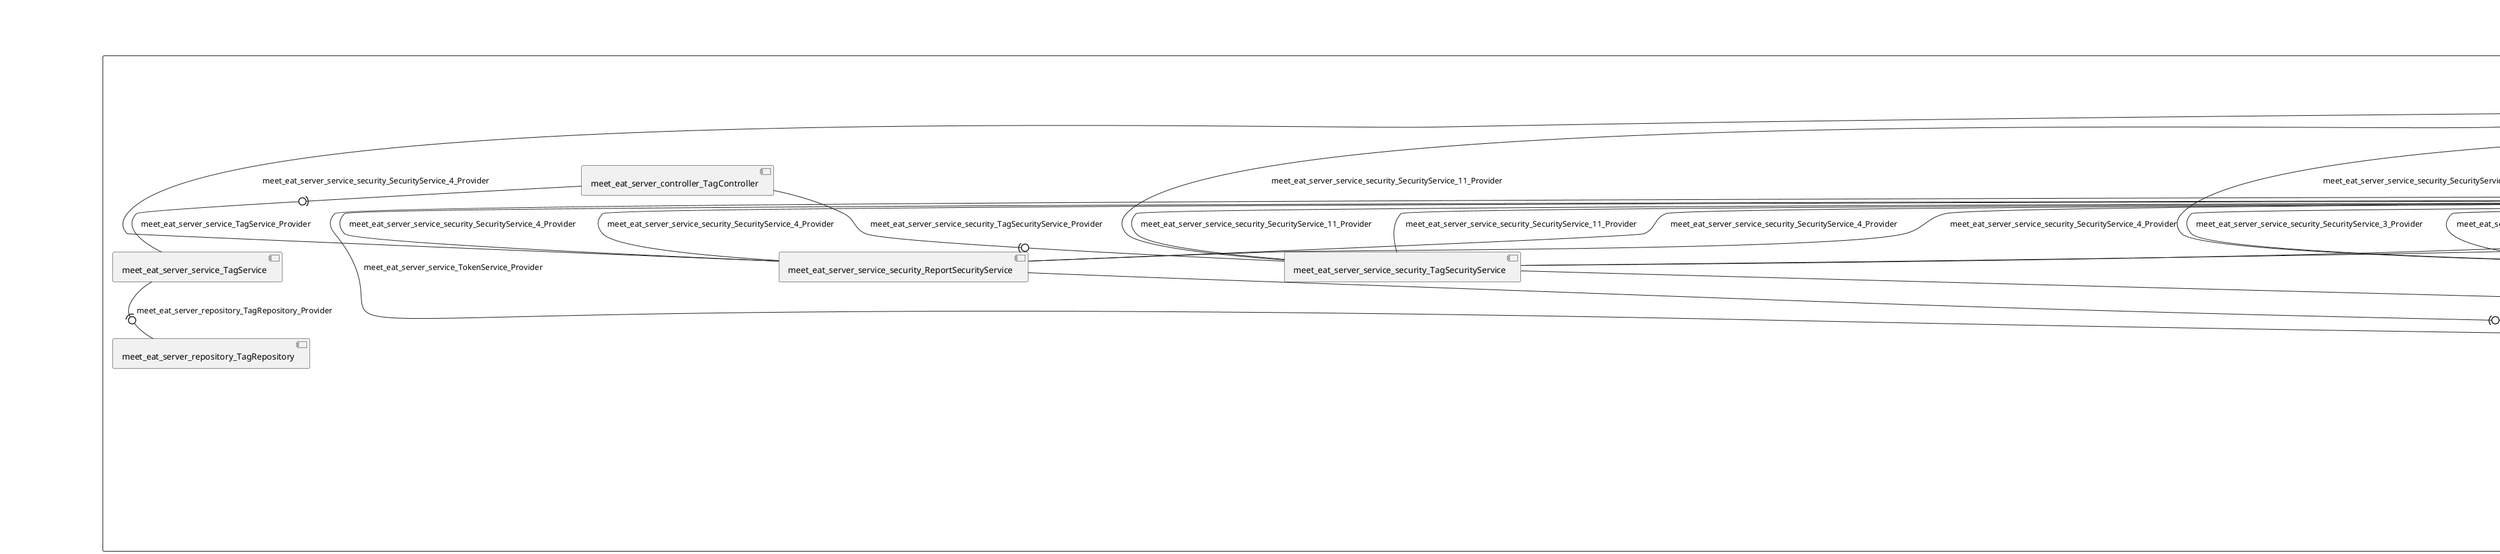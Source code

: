 @startuml
skinparam fixCircleLabelOverlapping true
skinparam componentStyle uml2
rectangle System {
[meet_eat_server_controller_BookmarkController] [[meet-eat-meet-eat-server.repository#_9Fc7OjKYEe-4nZ2oDz8vrQ]]
[meet_eat_server_controller_OfferController] [[meet-eat-meet-eat-server.repository#_9Fc7OjKYEe-4nZ2oDz8vrQ]]
[meet_eat_server_controller_ParticipationController] [[meet-eat-meet-eat-server.repository#_9Fc7OjKYEe-4nZ2oDz8vrQ]]
[meet_eat_server_controller_RatingController] [[meet-eat-meet-eat-server.repository#_9Fc7OjKYEe-4nZ2oDz8vrQ]]
[meet_eat_server_controller_ReportController] [[meet-eat-meet-eat-server.repository#_9Fc7OjKYEe-4nZ2oDz8vrQ]]
[meet_eat_server_controller_SubscriptionController] [[meet-eat-meet-eat-server.repository#_9Fc7OjKYEe-4nZ2oDz8vrQ]]
[meet_eat_server_controller_TagController] [[meet-eat-meet-eat-server.repository#_9Fc7OjKYEe-4nZ2oDz8vrQ]]
[meet_eat_server_controller_TokenController] [[meet-eat-meet-eat-server.repository#_9Fc7OjKYEe-4nZ2oDz8vrQ]]
[meet_eat_server_controller_UserController] [[meet-eat-meet-eat-server.repository#_9Fc7OjKYEe-4nZ2oDz8vrQ]]
[meet_eat_server_repository_BookmarkRepository] [[meet-eat-meet-eat-server.repository#_9Fc7OjKYEe-4nZ2oDz8vrQ]]
[meet_eat_server_repository_OfferRepository] [[meet-eat-meet-eat-server.repository#_9Fc7OjKYEe-4nZ2oDz8vrQ]]
[meet_eat_server_repository_ParticipationRepository] [[meet-eat-meet-eat-server.repository#_9Fc7OjKYEe-4nZ2oDz8vrQ]]
[meet_eat_server_repository_RatingRepository] [[meet-eat-meet-eat-server.repository#_9Fc7OjKYEe-4nZ2oDz8vrQ]]
[meet_eat_server_repository_ReportRepository] [[meet-eat-meet-eat-server.repository#_9Fc7OjKYEe-4nZ2oDz8vrQ]]
[meet_eat_server_repository_SubscriptionRepository] [[meet-eat-meet-eat-server.repository#_9Fc7OjKYEe-4nZ2oDz8vrQ]]
[meet_eat_server_repository_TagRepository] [[meet-eat-meet-eat-server.repository#_9Fc7OjKYEe-4nZ2oDz8vrQ]]
[meet_eat_server_repository_TokenRepository] [[meet-eat-meet-eat-server.repository#_9Fc7OjKYEe-4nZ2oDz8vrQ]]
[meet_eat_server_repository_UserRepository] [[meet-eat-meet-eat-server.repository#_9Fc7OjKYEe-4nZ2oDz8vrQ]]
[meet_eat_server_service_BookmarkService] [[meet-eat-meet-eat-server.repository#_9Fc7OjKYEe-4nZ2oDz8vrQ]]
[meet_eat_server_service_EmailService] [[meet-eat-meet-eat-server.repository#_9Fc7OjKYEe-4nZ2oDz8vrQ]]
[meet_eat_server_service_JavaMailSender_Provider] [[meet-eat-meet-eat-server.repository#_9Fc7OjKYEe-4nZ2oDz8vrQ]]
[meet_eat_server_service_OfferService] [[meet-eat-meet-eat-server.repository#_9Fc7OjKYEe-4nZ2oDz8vrQ]]
[meet_eat_server_service_ParticipationService] [[meet-eat-meet-eat-server.repository#_9Fc7OjKYEe-4nZ2oDz8vrQ]]
[meet_eat_server_service_RatingService] [[meet-eat-meet-eat-server.repository#_9Fc7OjKYEe-4nZ2oDz8vrQ]]
[meet_eat_server_service_ReportService] [[meet-eat-meet-eat-server.repository#_9Fc7OjKYEe-4nZ2oDz8vrQ]]
[meet_eat_server_service_SubscriptionService] [[meet-eat-meet-eat-server.repository#_9Fc7OjKYEe-4nZ2oDz8vrQ]]
[meet_eat_server_service_TagService] [[meet-eat-meet-eat-server.repository#_9Fc7OjKYEe-4nZ2oDz8vrQ]]
[meet_eat_server_service_TokenService] [[meet-eat-meet-eat-server.repository#_9Fc7OjKYEe-4nZ2oDz8vrQ]]
[meet_eat_server_service_UserService] [[meet-eat-meet-eat-server.repository#_9Fc7OjKYEe-4nZ2oDz8vrQ]]
[meet_eat_server_service_security_BookmarkSecurityService] [[meet-eat-meet-eat-server.repository#_9Fc7OjKYEe-4nZ2oDz8vrQ]]
[meet_eat_server_service_security_OfferSecurityService] [[meet-eat-meet-eat-server.repository#_9Fc7OjKYEe-4nZ2oDz8vrQ]]
[meet_eat_server_service_security_ParticipationSecurityService] [[meet-eat-meet-eat-server.repository#_9Fc7OjKYEe-4nZ2oDz8vrQ]]
[meet_eat_server_service_security_RatingSecurityService] [[meet-eat-meet-eat-server.repository#_9Fc7OjKYEe-4nZ2oDz8vrQ]]
[meet_eat_server_service_security_ReportSecurityService] [[meet-eat-meet-eat-server.repository#_9Fc7OjKYEe-4nZ2oDz8vrQ]]
[meet_eat_server_service_security_SecurityService_10_Provider] [[meet-eat-meet-eat-server.repository#_9Fc7OjKYEe-4nZ2oDz8vrQ]]
[meet_eat_server_service_security_SecurityService_13_Provider] [[meet-eat-meet-eat-server.repository#_9Fc7OjKYEe-4nZ2oDz8vrQ]]
[meet_eat_server_service_security_SecurityService_2_Provider] [[meet-eat-meet-eat-server.repository#_9Fc7OjKYEe-4nZ2oDz8vrQ]]
[meet_eat_server_service_security_SecurityService_5_Provider] [[meet-eat-meet-eat-server.repository#_9Fc7OjKYEe-4nZ2oDz8vrQ]]
[meet_eat_server_service_security_SecurityService_7_Provider] [[meet-eat-meet-eat-server.repository#_9Fc7OjKYEe-4nZ2oDz8vrQ]]
[meet_eat_server_service_security_SubscriptionSecurityService] [[meet-eat-meet-eat-server.repository#_9Fc7OjKYEe-4nZ2oDz8vrQ]]
[meet_eat_server_service_security_TagSecurityService] [[meet-eat-meet-eat-server.repository#_9Fc7OjKYEe-4nZ2oDz8vrQ]]
[meet_eat_server_service_security_TokenSecurityService] [[meet-eat-meet-eat-server.repository#_9Fc7OjKYEe-4nZ2oDz8vrQ]]
[meet_eat_server_service_security_UserSecurityService] [[meet-eat-meet-eat-server.repository#_9Fc7OjKYEe-4nZ2oDz8vrQ]]
[meet_eat_server_service_BookmarkService] -(0- [meet_eat_server_repository_BookmarkRepository] : meet_eat_server_repository_BookmarkRepository_Provider
[meet_eat_server_service_OfferService] -(0- [meet_eat_server_repository_OfferRepository] : meet_eat_server_repository_OfferRepository_Provider
[meet_eat_server_service_ParticipationService] -(0- [meet_eat_server_repository_ParticipationRepository] : meet_eat_server_repository_ParticipationRepository_Provider
[meet_eat_server_service_RatingService] -(0- [meet_eat_server_repository_RatingRepository] : meet_eat_server_repository_RatingRepository_Provider
[meet_eat_server_service_ReportService] -(0- [meet_eat_server_repository_ReportRepository] : meet_eat_server_repository_ReportRepository_Provider
[meet_eat_server_service_SubscriptionService] -(0- [meet_eat_server_repository_SubscriptionRepository] : meet_eat_server_repository_SubscriptionRepository_Provider
[meet_eat_server_service_TagService] -(0- [meet_eat_server_repository_TagRepository] : meet_eat_server_repository_TagRepository_Provider
[meet_eat_server_service_TokenService] -(0- [meet_eat_server_repository_TokenRepository] : meet_eat_server_repository_TokenRepository_Provider
[meet_eat_server_service_UserService] -(0- [meet_eat_server_repository_UserRepository] : meet_eat_server_repository_UserRepository_Provider
[meet_eat_server_service_UserService] -(0- [meet_eat_server_service_BookmarkService] : meet_eat_server_service_BookmarkService_Provider
[meet_eat_server_service_OfferService] -(0- [meet_eat_server_service_BookmarkService] : meet_eat_server_service_BookmarkService_Provider
[meet_eat_server_controller_BookmarkController] -(0- [meet_eat_server_service_BookmarkService] : meet_eat_server_service_BookmarkService_Provider
[meet_eat_server_service_UserService] -(0- [meet_eat_server_service_EmailService] : meet_eat_server_service_EmailService_Provider
[meet_eat_server_service_EmailService] -(0- [meet_eat_server_service_JavaMailSender_Provider] : meet_eat_server_service_JavaMailSender_Provider
[meet_eat_server_service_ParticipationService] -(0- [meet_eat_server_service_OfferService] : meet_eat_server_service_OfferService_Provider
[meet_eat_server_service_UserService] -(0- [meet_eat_server_service_OfferService] : meet_eat_server_service_OfferService_Provider
[meet_eat_server_controller_OfferController] -(0- [meet_eat_server_service_OfferService] : meet_eat_server_service_OfferService_Provider
[meet_eat_server_service_UserService] -(0- [meet_eat_server_service_ParticipationService] : meet_eat_server_service_ParticipationService_Provider
[meet_eat_server_controller_ParticipationController] -(0- [meet_eat_server_service_ParticipationService] : meet_eat_server_service_ParticipationService_Provider
[meet_eat_server_service_OfferService] -(0- [meet_eat_server_service_ParticipationService] : meet_eat_server_service_ParticipationService_Provider
[meet_eat_server_service_OfferService] -(0- [meet_eat_server_service_RatingService] : meet_eat_server_service_RatingService_Provider
[meet_eat_server_service_UserService] -(0- [meet_eat_server_service_RatingService] : meet_eat_server_service_RatingService_Provider
[meet_eat_server_controller_RatingController] -(0- [meet_eat_server_service_RatingService] : meet_eat_server_service_RatingService_Provider
[meet_eat_server_service_OfferService] -(0- [meet_eat_server_service_ReportService] : meet_eat_server_service_ReportService_Provider
[meet_eat_server_controller_ReportController] -(0- [meet_eat_server_service_ReportService] : meet_eat_server_service_ReportService_Provider
[meet_eat_server_service_UserService] -(0- [meet_eat_server_service_ReportService] : meet_eat_server_service_ReportService_Provider
[meet_eat_server_controller_SubscriptionController] -(0- [meet_eat_server_service_SubscriptionService] : meet_eat_server_service_SubscriptionService_Provider
[meet_eat_server_service_UserService] -(0- [meet_eat_server_service_SubscriptionService] : meet_eat_server_service_SubscriptionService_Provider
[meet_eat_server_service_OfferService] -(0- [meet_eat_server_service_SubscriptionService] : meet_eat_server_service_SubscriptionService_Provider
[meet_eat_server_controller_TagController] -(0- [meet_eat_server_service_TagService] : meet_eat_server_service_TagService_Provider
[meet_eat_server_service_UserService] -(0- [meet_eat_server_service_TokenService] : meet_eat_server_service_TokenService_Provider
[meet_eat_server_service_security_OfferSecurityService] -(0- [meet_eat_server_service_TokenService] : meet_eat_server_service_TokenService_Provider
[meet_eat_server_service_security_BookmarkSecurityService] -(0- [meet_eat_server_service_TokenService] : meet_eat_server_service_TokenService_Provider
[meet_eat_server_service_security_ParticipationSecurityService] -(0- [meet_eat_server_service_TokenService] : meet_eat_server_service_TokenService_Provider
[meet_eat_server_service_security_TagSecurityService] -(0- [meet_eat_server_service_TokenService] : meet_eat_server_service_TokenService_Provider
[meet_eat_server_controller_TokenController] -(0- [meet_eat_server_service_TokenService] : meet_eat_server_service_TokenService_Provider
[meet_eat_server_service_security_SubscriptionSecurityService] -(0- [meet_eat_server_service_TokenService] : meet_eat_server_service_TokenService_Provider
[meet_eat_server_service_security_RatingSecurityService] -(0- [meet_eat_server_service_TokenService] : meet_eat_server_service_TokenService_Provider
[meet_eat_server_service_security_TokenSecurityService] -(0- [meet_eat_server_service_TokenService] : meet_eat_server_service_TokenService_Provider
[meet_eat_server_service_security_UserSecurityService] -(0- [meet_eat_server_service_TokenService] : meet_eat_server_service_TokenService_Provider
[meet_eat_server_service_security_ReportSecurityService] -(0- [meet_eat_server_service_TokenService] : meet_eat_server_service_TokenService_Provider
[meet_eat_server_service_TokenService] -(0- [meet_eat_server_service_UserService] : meet_eat_server_service_UserService_Provider
[meet_eat_server_service_SubscriptionService] -(0- [meet_eat_server_service_UserService] : meet_eat_server_service_UserService_Provider
[meet_eat_server_service_RatingService] -(0- [meet_eat_server_service_UserService] : meet_eat_server_service_UserService_Provider
[meet_eat_server_service_BookmarkService] -(0- [meet_eat_server_service_UserService] : meet_eat_server_service_UserService_Provider
[meet_eat_server_service_OfferService] -(0- [meet_eat_server_service_UserService] : meet_eat_server_service_UserService_Provider
[meet_eat_server_controller_UserController] -(0- [meet_eat_server_service_UserService] : meet_eat_server_service_UserService_Provider
[meet_eat_server_controller_OfferController] -(0- [meet_eat_server_service_security_OfferSecurityService] : meet_eat_server_service_security_OfferSecurityService_Provider
[meet_eat_server_controller_RatingController] -(0- [meet_eat_server_service_security_SecurityService_10_Provider] : meet_eat_server_service_security_SecurityService_10_Provider
[meet_eat_server_controller_BookmarkController] -(0- [meet_eat_server_service_security_SecurityService_10_Provider] : meet_eat_server_service_security_SecurityService_10_Provider
[meet_eat_server_controller_SubscriptionController] -(0- [meet_eat_server_service_security_SecurityService_10_Provider] : meet_eat_server_service_security_SecurityService_10_Provider
[meet_eat_server_controller_ReportController] -(0- [meet_eat_server_service_security_SecurityService_10_Provider] : meet_eat_server_service_security_SecurityService_10_Provider
[meet_eat_server_controller_ParticipationController] -(0- [meet_eat_server_service_security_SecurityService_10_Provider] : meet_eat_server_service_security_SecurityService_10_Provider
[meet_eat_server_controller_SubscriptionController] -(0- [meet_eat_server_service_security_TagSecurityService] : meet_eat_server_service_security_SecurityService_11_Provider
[meet_eat_server_controller_ReportController] -(0- [meet_eat_server_service_security_TagSecurityService] : meet_eat_server_service_security_SecurityService_11_Provider
[meet_eat_server_controller_ParticipationController] -(0- [meet_eat_server_service_security_TagSecurityService] : meet_eat_server_service_security_SecurityService_11_Provider
[meet_eat_server_controller_RatingController] -(0- [meet_eat_server_service_security_TagSecurityService] : meet_eat_server_service_security_SecurityService_11_Provider
[meet_eat_server_controller_BookmarkController] -(0- [meet_eat_server_service_security_TagSecurityService] : meet_eat_server_service_security_SecurityService_11_Provider
[meet_eat_server_controller_BookmarkController] -(0- [meet_eat_server_service_security_TokenSecurityService] : meet_eat_server_service_security_SecurityService_12_Provider
[meet_eat_server_controller_SubscriptionController] -(0- [meet_eat_server_service_security_TokenSecurityService] : meet_eat_server_service_security_SecurityService_12_Provider
[meet_eat_server_controller_ParticipationController] -(0- [meet_eat_server_service_security_TokenSecurityService] : meet_eat_server_service_security_SecurityService_12_Provider
[meet_eat_server_controller_ReportController] -(0- [meet_eat_server_service_security_TokenSecurityService] : meet_eat_server_service_security_SecurityService_12_Provider
[meet_eat_server_controller_RatingController] -(0- [meet_eat_server_service_security_TokenSecurityService] : meet_eat_server_service_security_SecurityService_12_Provider
[meet_eat_server_controller_BookmarkController] -(0- [meet_eat_server_service_security_SecurityService_13_Provider] : meet_eat_server_service_security_SecurityService_13_Provider
[meet_eat_server_controller_RatingController] -(0- [meet_eat_server_service_security_SecurityService_13_Provider] : meet_eat_server_service_security_SecurityService_13_Provider
[meet_eat_server_controller_SubscriptionController] -(0- [meet_eat_server_service_security_SecurityService_13_Provider] : meet_eat_server_service_security_SecurityService_13_Provider
[meet_eat_server_controller_ParticipationController] -(0- [meet_eat_server_service_security_SecurityService_13_Provider] : meet_eat_server_service_security_SecurityService_13_Provider
[meet_eat_server_controller_ReportController] -(0- [meet_eat_server_service_security_SecurityService_13_Provider] : meet_eat_server_service_security_SecurityService_13_Provider
[meet_eat_server_controller_RatingController] -(0- [meet_eat_server_service_security_UserSecurityService] : meet_eat_server_service_security_SecurityService_14_Provider
[meet_eat_server_controller_BookmarkController] -(0- [meet_eat_server_service_security_UserSecurityService] : meet_eat_server_service_security_SecurityService_14_Provider
[meet_eat_server_controller_ReportController] -(0- [meet_eat_server_service_security_UserSecurityService] : meet_eat_server_service_security_SecurityService_14_Provider
[meet_eat_server_controller_ParticipationController] -(0- [meet_eat_server_service_security_UserSecurityService] : meet_eat_server_service_security_SecurityService_14_Provider
[meet_eat_server_controller_SubscriptionController] -(0- [meet_eat_server_service_security_UserSecurityService] : meet_eat_server_service_security_SecurityService_14_Provider
[meet_eat_server_controller_RatingController] -(0- [meet_eat_server_service_security_SecurityService_2_Provider] : meet_eat_server_service_security_SecurityService_2_Provider
[meet_eat_server_controller_BookmarkController] -(0- [meet_eat_server_service_security_SecurityService_2_Provider] : meet_eat_server_service_security_SecurityService_2_Provider
[meet_eat_server_controller_ReportController] -(0- [meet_eat_server_service_security_SecurityService_2_Provider] : meet_eat_server_service_security_SecurityService_2_Provider
[meet_eat_server_controller_SubscriptionController] -(0- [meet_eat_server_service_security_SecurityService_2_Provider] : meet_eat_server_service_security_SecurityService_2_Provider
[meet_eat_server_controller_ParticipationController] -(0- [meet_eat_server_service_security_SecurityService_2_Provider] : meet_eat_server_service_security_SecurityService_2_Provider
[meet_eat_server_controller_BookmarkController] -(0- [meet_eat_server_service_security_SubscriptionSecurityService] : meet_eat_server_service_security_SecurityService_3_Provider
[meet_eat_server_controller_ParticipationController] -(0- [meet_eat_server_service_security_SubscriptionSecurityService] : meet_eat_server_service_security_SecurityService_3_Provider
[meet_eat_server_controller_RatingController] -(0- [meet_eat_server_service_security_SubscriptionSecurityService] : meet_eat_server_service_security_SecurityService_3_Provider
[meet_eat_server_controller_ReportController] -(0- [meet_eat_server_service_security_SubscriptionSecurityService] : meet_eat_server_service_security_SecurityService_3_Provider
[meet_eat_server_controller_SubscriptionController] -(0- [meet_eat_server_service_security_SubscriptionSecurityService] : meet_eat_server_service_security_SecurityService_3_Provider
[meet_eat_server_controller_ParticipationController] -(0- [meet_eat_server_service_security_ReportSecurityService] : meet_eat_server_service_security_SecurityService_4_Provider
[meet_eat_server_controller_ReportController] -(0- [meet_eat_server_service_security_ReportSecurityService] : meet_eat_server_service_security_SecurityService_4_Provider
[meet_eat_server_controller_BookmarkController] -(0- [meet_eat_server_service_security_ReportSecurityService] : meet_eat_server_service_security_SecurityService_4_Provider
[meet_eat_server_controller_SubscriptionController] -(0- [meet_eat_server_service_security_ReportSecurityService] : meet_eat_server_service_security_SecurityService_4_Provider
[meet_eat_server_controller_RatingController] -(0- [meet_eat_server_service_security_ReportSecurityService] : meet_eat_server_service_security_SecurityService_4_Provider
[meet_eat_server_controller_SubscriptionController] -(0- [meet_eat_server_service_security_SecurityService_5_Provider] : meet_eat_server_service_security_SecurityService_5_Provider
[meet_eat_server_controller_RatingController] -(0- [meet_eat_server_service_security_SecurityService_5_Provider] : meet_eat_server_service_security_SecurityService_5_Provider
[meet_eat_server_controller_ReportController] -(0- [meet_eat_server_service_security_SecurityService_5_Provider] : meet_eat_server_service_security_SecurityService_5_Provider
[meet_eat_server_controller_ParticipationController] -(0- [meet_eat_server_service_security_SecurityService_5_Provider] : meet_eat_server_service_security_SecurityService_5_Provider
[meet_eat_server_controller_BookmarkController] -(0- [meet_eat_server_service_security_SecurityService_5_Provider] : meet_eat_server_service_security_SecurityService_5_Provider
[meet_eat_server_controller_SubscriptionController] -(0- [meet_eat_server_service_security_BookmarkSecurityService] : meet_eat_server_service_security_SecurityService_6_Provider
[meet_eat_server_controller_ReportController] -(0- [meet_eat_server_service_security_BookmarkSecurityService] : meet_eat_server_service_security_SecurityService_6_Provider
[meet_eat_server_controller_BookmarkController] -(0- [meet_eat_server_service_security_BookmarkSecurityService] : meet_eat_server_service_security_SecurityService_6_Provider
[meet_eat_server_controller_RatingController] -(0- [meet_eat_server_service_security_BookmarkSecurityService] : meet_eat_server_service_security_SecurityService_6_Provider
[meet_eat_server_controller_ParticipationController] -(0- [meet_eat_server_service_security_BookmarkSecurityService] : meet_eat_server_service_security_SecurityService_6_Provider
[meet_eat_server_controller_ParticipationController] -(0- [meet_eat_server_service_security_SecurityService_7_Provider] : meet_eat_server_service_security_SecurityService_7_Provider
[meet_eat_server_controller_BookmarkController] -(0- [meet_eat_server_service_security_SecurityService_7_Provider] : meet_eat_server_service_security_SecurityService_7_Provider
[meet_eat_server_controller_ReportController] -(0- [meet_eat_server_service_security_SecurityService_7_Provider] : meet_eat_server_service_security_SecurityService_7_Provider
[meet_eat_server_controller_SubscriptionController] -(0- [meet_eat_server_service_security_SecurityService_7_Provider] : meet_eat_server_service_security_SecurityService_7_Provider
[meet_eat_server_controller_RatingController] -(0- [meet_eat_server_service_security_SecurityService_7_Provider] : meet_eat_server_service_security_SecurityService_7_Provider
[meet_eat_server_controller_RatingController] -(0- [meet_eat_server_service_security_RatingSecurityService] : meet_eat_server_service_security_SecurityService_8_Provider
[meet_eat_server_controller_SubscriptionController] -(0- [meet_eat_server_service_security_RatingSecurityService] : meet_eat_server_service_security_SecurityService_8_Provider
[meet_eat_server_controller_ParticipationController] -(0- [meet_eat_server_service_security_RatingSecurityService] : meet_eat_server_service_security_SecurityService_8_Provider
[meet_eat_server_controller_ReportController] -(0- [meet_eat_server_service_security_RatingSecurityService] : meet_eat_server_service_security_SecurityService_8_Provider
[meet_eat_server_controller_BookmarkController] -(0- [meet_eat_server_service_security_RatingSecurityService] : meet_eat_server_service_security_SecurityService_8_Provider
[meet_eat_server_controller_BookmarkController] -(0- [meet_eat_server_service_security_OfferSecurityService] : meet_eat_server_service_security_SecurityService_9_Provider
[meet_eat_server_controller_SubscriptionController] -(0- [meet_eat_server_service_security_OfferSecurityService] : meet_eat_server_service_security_SecurityService_9_Provider
[meet_eat_server_controller_ReportController] -(0- [meet_eat_server_service_security_OfferSecurityService] : meet_eat_server_service_security_SecurityService_9_Provider
[meet_eat_server_controller_ParticipationController] -(0- [meet_eat_server_service_security_OfferSecurityService] : meet_eat_server_service_security_SecurityService_9_Provider
[meet_eat_server_controller_RatingController] -(0- [meet_eat_server_service_security_OfferSecurityService] : meet_eat_server_service_security_SecurityService_9_Provider
[meet_eat_server_controller_ParticipationController] -(0- [meet_eat_server_service_security_OfferSecurityService] : meet_eat_server_service_security_SecurityService_Provider
[meet_eat_server_controller_SubscriptionController] -(0- [meet_eat_server_service_security_OfferSecurityService] : meet_eat_server_service_security_SecurityService_Provider
[meet_eat_server_controller_SubscriptionController] -(0- [meet_eat_server_service_security_ParticipationSecurityService] : meet_eat_server_service_security_SecurityService_Provider
[meet_eat_server_controller_RatingController] -(0- [meet_eat_server_service_security_ParticipationSecurityService] : meet_eat_server_service_security_SecurityService_Provider
[meet_eat_server_controller_ParticipationController] -(0- [meet_eat_server_service_security_ParticipationSecurityService] : meet_eat_server_service_security_SecurityService_Provider
[meet_eat_server_controller_ReportController] -(0- [meet_eat_server_service_security_OfferSecurityService] : meet_eat_server_service_security_SecurityService_Provider
[meet_eat_server_controller_RatingController] -(0- [meet_eat_server_service_security_OfferSecurityService] : meet_eat_server_service_security_SecurityService_Provider
[meet_eat_server_controller_BookmarkController] -(0- [meet_eat_server_service_security_ParticipationSecurityService] : meet_eat_server_service_security_SecurityService_Provider
[meet_eat_server_controller_BookmarkController] -(0- [meet_eat_server_service_security_OfferSecurityService] : meet_eat_server_service_security_SecurityService_Provider
[meet_eat_server_controller_ReportController] -(0- [meet_eat_server_service_security_ParticipationSecurityService] : meet_eat_server_service_security_SecurityService_Provider
[meet_eat_server_controller_TagController] -(0- [meet_eat_server_service_security_TagSecurityService] : meet_eat_server_service_security_TagSecurityService_Provider
[meet_eat_server_controller_TokenController] -(0- [meet_eat_server_service_security_TokenSecurityService] : meet_eat_server_service_security_TokenSecurityService_Provider
[meet_eat_server_controller_UserController] -(0- [meet_eat_server_service_security_UserSecurityService] : meet_eat_server_service_security_UserSecurityService_Provider
}

@enduml

